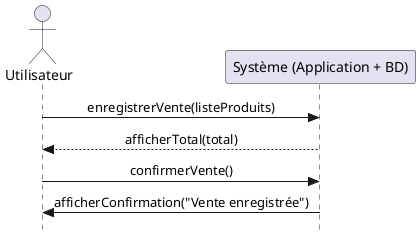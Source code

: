 @startuml dss_cu1
skinparam style strictuml
skinparam defaultfontname Verdana
skinparam sequence {
    MessageAlign center
}

actor Utilisateur as user
participant "Système (Application + BD)" as system

user -> system : enregistrerVente(listeProduits)
system --> user : afficherTotal(total)
user -> system : confirmerVente()
system -> user : afficherConfirmation("Vente enregistrée")
@enduml